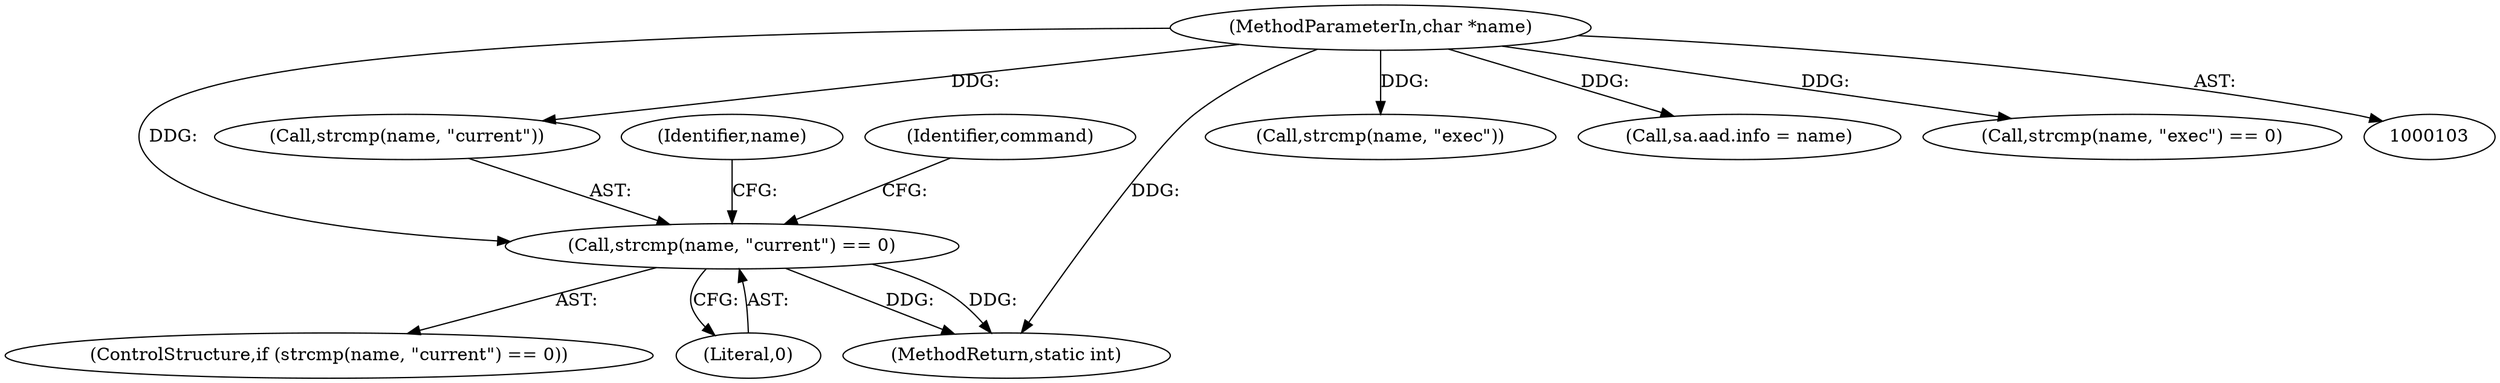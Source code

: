 digraph "0_linux_a5b2c5b2ad5853591a6cac6134cd0f599a720865@API" {
"1000191" [label="(Call,strcmp(name, \"current\") == 0)"];
"1000105" [label="(MethodParameterIn,char *name)"];
"1000308" [label="(Call,strcmp(name, \"exec\"))"];
"1000282" [label="(Call,sa.aad.info = name)"];
"1000105" [label="(MethodParameterIn,char *name)"];
"1000192" [label="(Call,strcmp(name, \"current\"))"];
"1000191" [label="(Call,strcmp(name, \"current\") == 0)"];
"1000307" [label="(Call,strcmp(name, \"exec\") == 0)"];
"1000190" [label="(ControlStructure,if (strcmp(name, \"current\") == 0))"];
"1000195" [label="(Literal,0)"];
"1000309" [label="(Identifier,name)"];
"1000333" [label="(MethodReturn,static int)"];
"1000200" [label="(Identifier,command)"];
"1000191" -> "1000190"  [label="AST: "];
"1000191" -> "1000195"  [label="CFG: "];
"1000192" -> "1000191"  [label="AST: "];
"1000195" -> "1000191"  [label="AST: "];
"1000200" -> "1000191"  [label="CFG: "];
"1000309" -> "1000191"  [label="CFG: "];
"1000191" -> "1000333"  [label="DDG: "];
"1000191" -> "1000333"  [label="DDG: "];
"1000105" -> "1000191"  [label="DDG: "];
"1000105" -> "1000103"  [label="AST: "];
"1000105" -> "1000333"  [label="DDG: "];
"1000105" -> "1000192"  [label="DDG: "];
"1000105" -> "1000282"  [label="DDG: "];
"1000105" -> "1000307"  [label="DDG: "];
"1000105" -> "1000308"  [label="DDG: "];
}
